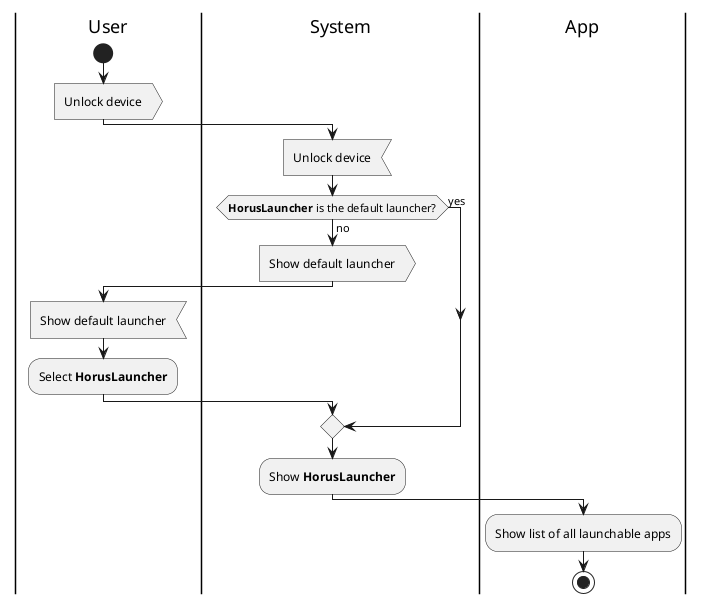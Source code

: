 
@startuml SLAL#17.activity

skinparam monochrome true

|User|
start
:Unlock device>
|System|
:Unlock device<
if (**HorusLauncher** is the default launcher?) then (yes)
else (no)
    |System|
    :Show default launcher>
    |User|
    :Show default launcher<
    :Select **HorusLauncher**;
endif
|System|
:Show **HorusLauncher**;
|App|
:Show list of all launchable apps;
|App|
stop

@enduml
